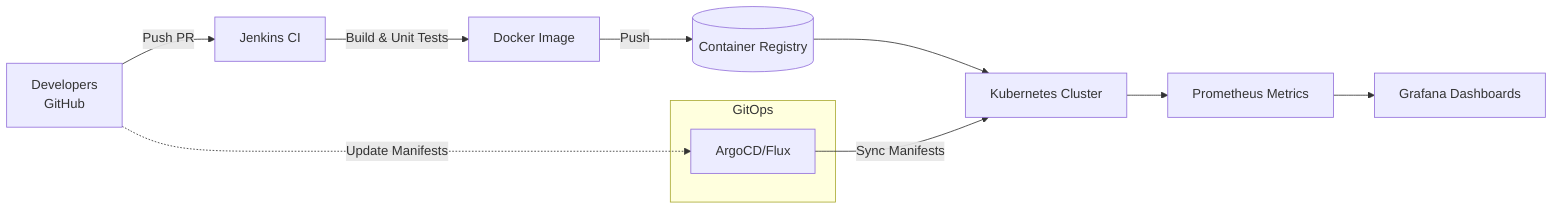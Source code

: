 flowchart LR
  A[Developers<br/>GitHub] -->|Push PR| B[Jenkins CI]
  B -->|Build & Unit Tests| C[Docker Image]
  C -->|Push| D[(Container Registry)]
  D --> E[Kubernetes Cluster]
  subgraph GitOps
    F[ArgoCD/Flux]
  end
  F -->|Sync Manifests| E
  A -.->|Update Manifests| F
  E --> G[Prometheus Metrics]
  G --> H[Grafana Dashboards]